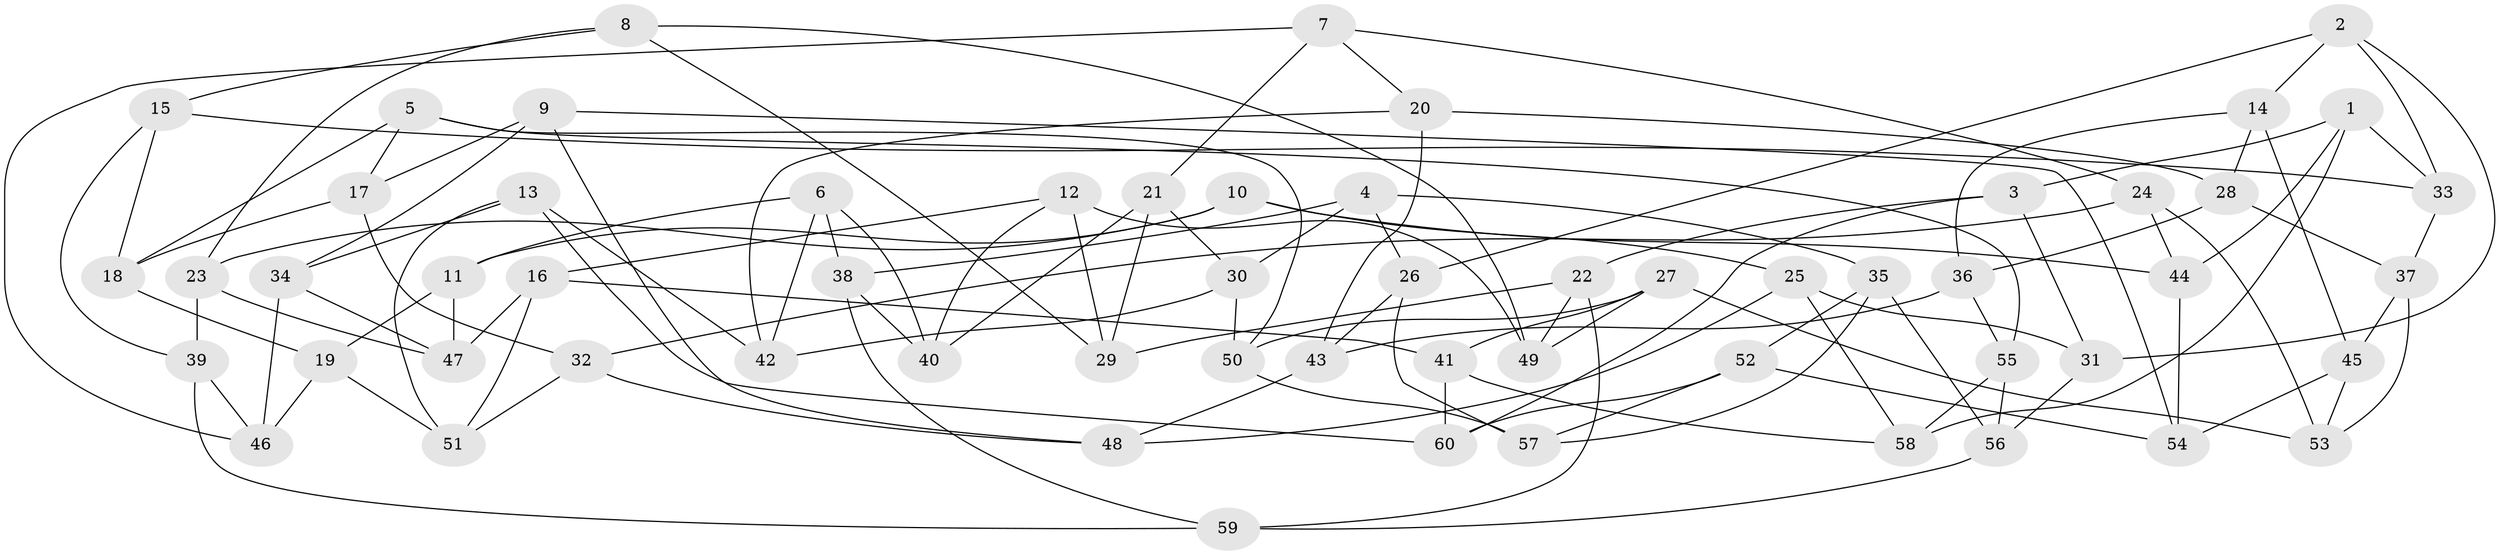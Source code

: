 // coarse degree distribution, {4: 0.16666666666666666, 6: 0.5, 5: 0.20833333333333334, 7: 0.125}
// Generated by graph-tools (version 1.1) at 2025/38/03/04/25 23:38:14]
// undirected, 60 vertices, 120 edges
graph export_dot {
  node [color=gray90,style=filled];
  1;
  2;
  3;
  4;
  5;
  6;
  7;
  8;
  9;
  10;
  11;
  12;
  13;
  14;
  15;
  16;
  17;
  18;
  19;
  20;
  21;
  22;
  23;
  24;
  25;
  26;
  27;
  28;
  29;
  30;
  31;
  32;
  33;
  34;
  35;
  36;
  37;
  38;
  39;
  40;
  41;
  42;
  43;
  44;
  45;
  46;
  47;
  48;
  49;
  50;
  51;
  52;
  53;
  54;
  55;
  56;
  57;
  58;
  59;
  60;
  1 -- 58;
  1 -- 33;
  1 -- 44;
  1 -- 3;
  2 -- 26;
  2 -- 33;
  2 -- 31;
  2 -- 14;
  3 -- 22;
  3 -- 60;
  3 -- 31;
  4 -- 38;
  4 -- 30;
  4 -- 35;
  4 -- 26;
  5 -- 17;
  5 -- 55;
  5 -- 50;
  5 -- 18;
  6 -- 38;
  6 -- 42;
  6 -- 40;
  6 -- 11;
  7 -- 21;
  7 -- 24;
  7 -- 20;
  7 -- 46;
  8 -- 23;
  8 -- 49;
  8 -- 15;
  8 -- 29;
  9 -- 48;
  9 -- 34;
  9 -- 17;
  9 -- 54;
  10 -- 44;
  10 -- 23;
  10 -- 11;
  10 -- 25;
  11 -- 19;
  11 -- 47;
  12 -- 29;
  12 -- 40;
  12 -- 49;
  12 -- 16;
  13 -- 34;
  13 -- 60;
  13 -- 51;
  13 -- 42;
  14 -- 28;
  14 -- 45;
  14 -- 36;
  15 -- 18;
  15 -- 39;
  15 -- 33;
  16 -- 51;
  16 -- 41;
  16 -- 47;
  17 -- 18;
  17 -- 32;
  18 -- 19;
  19 -- 46;
  19 -- 51;
  20 -- 42;
  20 -- 43;
  20 -- 28;
  21 -- 29;
  21 -- 30;
  21 -- 40;
  22 -- 29;
  22 -- 59;
  22 -- 49;
  23 -- 47;
  23 -- 39;
  24 -- 53;
  24 -- 44;
  24 -- 32;
  25 -- 58;
  25 -- 48;
  25 -- 31;
  26 -- 43;
  26 -- 57;
  27 -- 50;
  27 -- 41;
  27 -- 49;
  27 -- 53;
  28 -- 37;
  28 -- 36;
  30 -- 50;
  30 -- 42;
  31 -- 56;
  32 -- 51;
  32 -- 48;
  33 -- 37;
  34 -- 46;
  34 -- 47;
  35 -- 56;
  35 -- 57;
  35 -- 52;
  36 -- 55;
  36 -- 43;
  37 -- 45;
  37 -- 53;
  38 -- 59;
  38 -- 40;
  39 -- 59;
  39 -- 46;
  41 -- 58;
  41 -- 60;
  43 -- 48;
  44 -- 54;
  45 -- 54;
  45 -- 53;
  50 -- 57;
  52 -- 57;
  52 -- 60;
  52 -- 54;
  55 -- 56;
  55 -- 58;
  56 -- 59;
}

